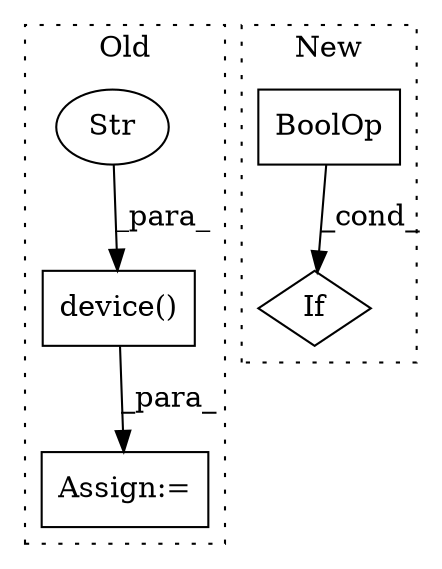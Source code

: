 digraph G {
subgraph cluster0 {
1 [label="device()" a="75" s="562,580" l="13,1" shape="box"];
3 [label="Str" a="66" s="575" l="5" shape="ellipse"];
4 [label="Assign:=" a="68" s="1367" l="3" shape="box"];
label = "Old";
style="dotted";
}
subgraph cluster1 {
2 [label="BoolOp" a="72" s="1415" l="35" shape="box"];
5 [label="If" a="96" s="1412" l="3" shape="diamond"];
label = "New";
style="dotted";
}
1 -> 4 [label="_para_"];
2 -> 5 [label="_cond_"];
3 -> 1 [label="_para_"];
}